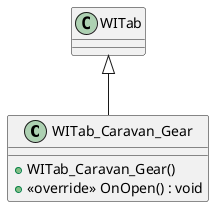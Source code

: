 @startuml
class WITab_Caravan_Gear {
    + WITab_Caravan_Gear()
    + <<override>> OnOpen() : void
}
WITab <|-- WITab_Caravan_Gear
@enduml
